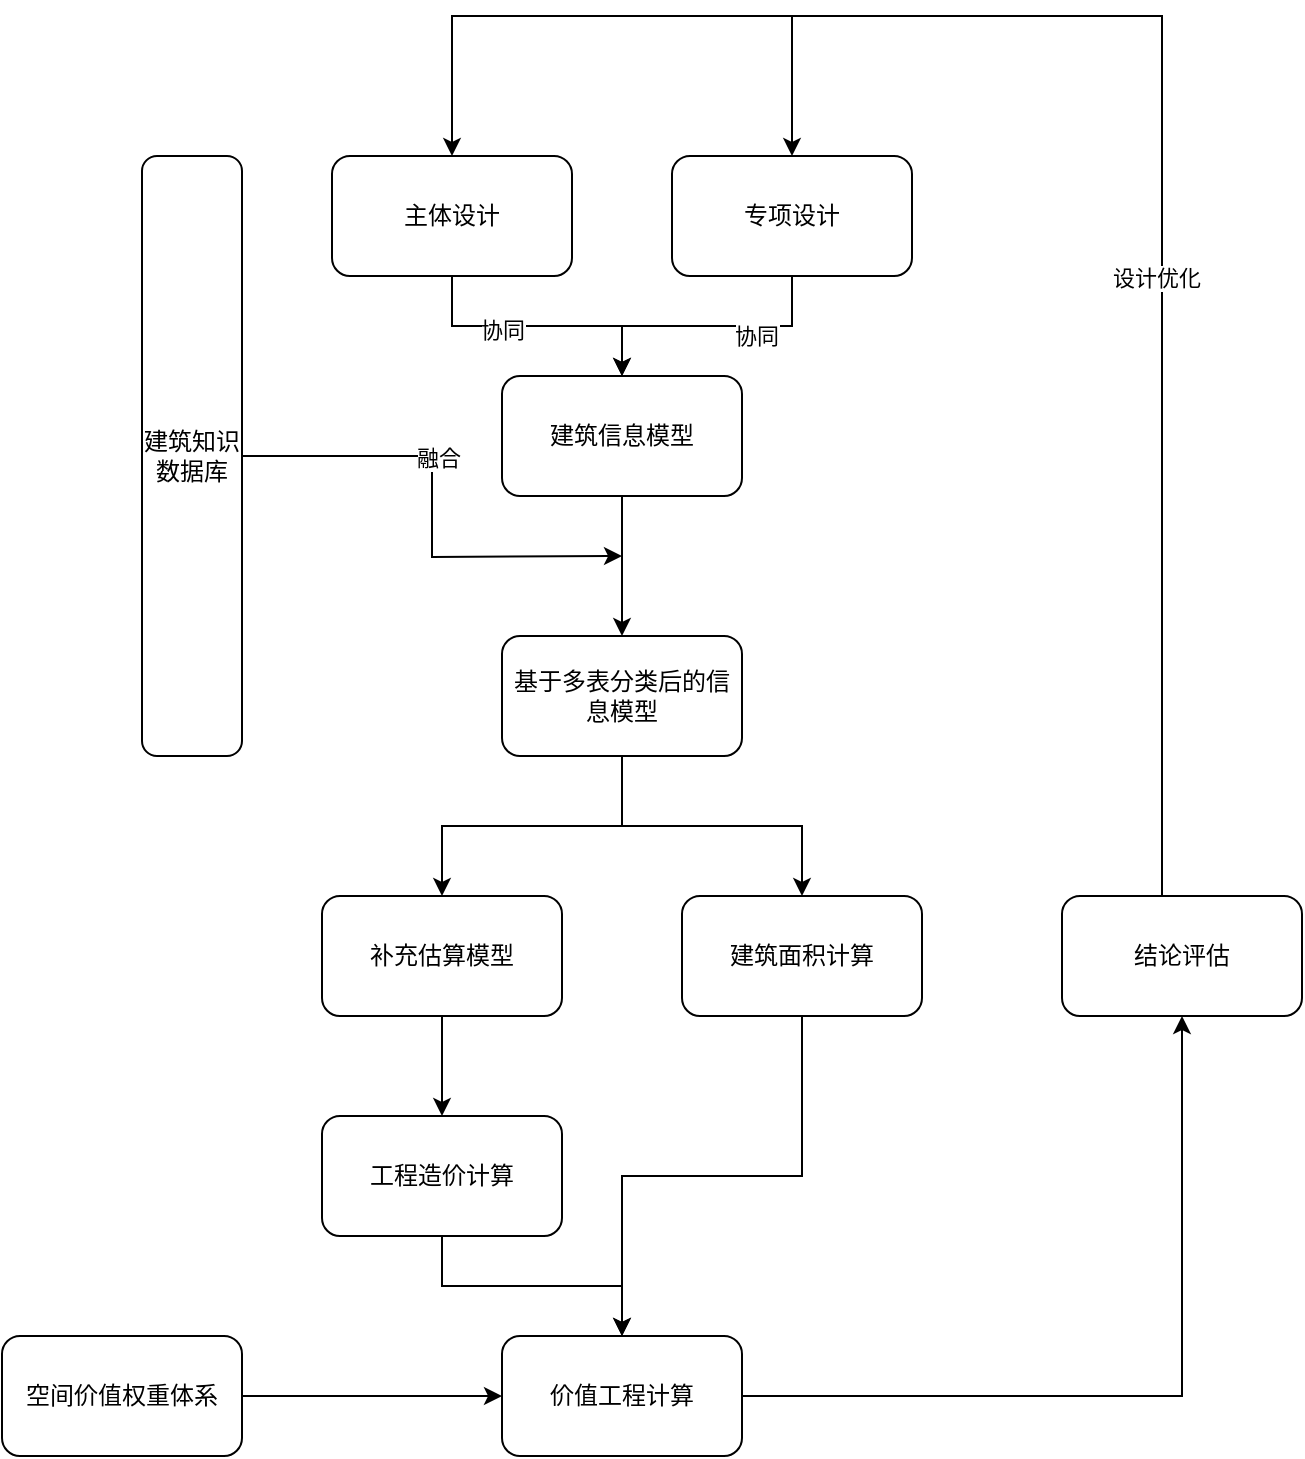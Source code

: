 <mxfile version="14.4.9" type="github">
  <diagram id="Zwmk1Ua1VInoO6paGABp" name="Page-1">
    <mxGraphModel dx="1169" dy="860" grid="0" gridSize="10" guides="1" tooltips="1" connect="1" arrows="1" fold="1" page="1" pageScale="1" pageWidth="827" pageHeight="1169" math="0" shadow="0">
      <root>
        <mxCell id="0" />
        <mxCell id="1" parent="0" />
        <mxCell id="o77ZV5PtucXKDw3JcTg2-12" style="edgeStyle=orthogonalEdgeStyle;rounded=0;orthogonalLoop=1;jettySize=auto;html=1;" edge="1" parent="1" source="o77ZV5PtucXKDw3JcTg2-1" target="o77ZV5PtucXKDw3JcTg2-11">
          <mxGeometry relative="1" as="geometry" />
        </mxCell>
        <mxCell id="o77ZV5PtucXKDw3JcTg2-1" value="建筑信息模型" style="rounded=1;whiteSpace=wrap;html=1;" vertex="1" parent="1">
          <mxGeometry x="340" y="230" width="120" height="60" as="geometry" />
        </mxCell>
        <mxCell id="o77ZV5PtucXKDw3JcTg2-5" style="edgeStyle=orthogonalEdgeStyle;rounded=0;orthogonalLoop=1;jettySize=auto;html=1;" edge="1" parent="1" source="o77ZV5PtucXKDw3JcTg2-2" target="o77ZV5PtucXKDw3JcTg2-1">
          <mxGeometry relative="1" as="geometry" />
        </mxCell>
        <mxCell id="o77ZV5PtucXKDw3JcTg2-8" value="协同" style="edgeLabel;html=1;align=center;verticalAlign=middle;resizable=0;points=[];" vertex="1" connectable="0" parent="o77ZV5PtucXKDw3JcTg2-5">
          <mxGeometry x="-0.259" y="-2" relative="1" as="geometry">
            <mxPoint as="offset" />
          </mxGeometry>
        </mxCell>
        <mxCell id="o77ZV5PtucXKDw3JcTg2-2" value="主体设计" style="rounded=1;whiteSpace=wrap;html=1;" vertex="1" parent="1">
          <mxGeometry x="255" y="120" width="120" height="60" as="geometry" />
        </mxCell>
        <mxCell id="o77ZV5PtucXKDw3JcTg2-6" style="edgeStyle=orthogonalEdgeStyle;rounded=0;orthogonalLoop=1;jettySize=auto;html=1;entryX=0.5;entryY=0;entryDx=0;entryDy=0;" edge="1" parent="1" source="o77ZV5PtucXKDw3JcTg2-3" target="o77ZV5PtucXKDw3JcTg2-1">
          <mxGeometry relative="1" as="geometry" />
        </mxCell>
        <mxCell id="o77ZV5PtucXKDw3JcTg2-9" value="协同" style="edgeLabel;html=1;align=center;verticalAlign=middle;resizable=0;points=[];" vertex="1" connectable="0" parent="o77ZV5PtucXKDw3JcTg2-6">
          <mxGeometry x="-0.363" y="5" relative="1" as="geometry">
            <mxPoint as="offset" />
          </mxGeometry>
        </mxCell>
        <mxCell id="o77ZV5PtucXKDw3JcTg2-3" value="专项设计" style="rounded=1;whiteSpace=wrap;html=1;" vertex="1" parent="1">
          <mxGeometry x="425" y="120" width="120" height="60" as="geometry" />
        </mxCell>
        <mxCell id="o77ZV5PtucXKDw3JcTg2-10" style="edgeStyle=orthogonalEdgeStyle;rounded=0;orthogonalLoop=1;jettySize=auto;html=1;" edge="1" parent="1" source="o77ZV5PtucXKDw3JcTg2-4">
          <mxGeometry relative="1" as="geometry">
            <mxPoint x="400" y="320" as="targetPoint" />
          </mxGeometry>
        </mxCell>
        <mxCell id="o77ZV5PtucXKDw3JcTg2-13" value="融合" style="edgeLabel;html=1;align=center;verticalAlign=middle;resizable=0;points=[];" vertex="1" connectable="0" parent="o77ZV5PtucXKDw3JcTg2-10">
          <mxGeometry x="-0.206" y="3" relative="1" as="geometry">
            <mxPoint as="offset" />
          </mxGeometry>
        </mxCell>
        <mxCell id="o77ZV5PtucXKDw3JcTg2-4" value="建筑知识数据库" style="rounded=1;whiteSpace=wrap;html=1;" vertex="1" parent="1">
          <mxGeometry x="160" y="120" width="50" height="300" as="geometry" />
        </mxCell>
        <mxCell id="o77ZV5PtucXKDw3JcTg2-16" style="edgeStyle=orthogonalEdgeStyle;rounded=0;orthogonalLoop=1;jettySize=auto;html=1;" edge="1" parent="1" source="o77ZV5PtucXKDw3JcTg2-11" target="o77ZV5PtucXKDw3JcTg2-15">
          <mxGeometry relative="1" as="geometry" />
        </mxCell>
        <mxCell id="o77ZV5PtucXKDw3JcTg2-18" style="edgeStyle=orthogonalEdgeStyle;rounded=0;orthogonalLoop=1;jettySize=auto;html=1;" edge="1" parent="1" source="o77ZV5PtucXKDw3JcTg2-11" target="o77ZV5PtucXKDw3JcTg2-17">
          <mxGeometry relative="1" as="geometry" />
        </mxCell>
        <mxCell id="o77ZV5PtucXKDw3JcTg2-11" value="基于多表分类后的信息模型" style="rounded=1;whiteSpace=wrap;html=1;" vertex="1" parent="1">
          <mxGeometry x="340" y="360" width="120" height="60" as="geometry" />
        </mxCell>
        <mxCell id="o77ZV5PtucXKDw3JcTg2-21" style="edgeStyle=orthogonalEdgeStyle;rounded=0;orthogonalLoop=1;jettySize=auto;html=1;" edge="1" parent="1" source="o77ZV5PtucXKDw3JcTg2-14" target="o77ZV5PtucXKDw3JcTg2-20">
          <mxGeometry relative="1" as="geometry" />
        </mxCell>
        <mxCell id="o77ZV5PtucXKDw3JcTg2-14" value="工程造价计算" style="rounded=1;whiteSpace=wrap;html=1;" vertex="1" parent="1">
          <mxGeometry x="250" y="600" width="120" height="60" as="geometry" />
        </mxCell>
        <mxCell id="o77ZV5PtucXKDw3JcTg2-22" style="edgeStyle=orthogonalEdgeStyle;rounded=0;orthogonalLoop=1;jettySize=auto;html=1;entryX=0.5;entryY=0;entryDx=0;entryDy=0;" edge="1" parent="1" source="o77ZV5PtucXKDw3JcTg2-15" target="o77ZV5PtucXKDw3JcTg2-20">
          <mxGeometry relative="1" as="geometry" />
        </mxCell>
        <mxCell id="o77ZV5PtucXKDw3JcTg2-15" value="建筑面积计算" style="rounded=1;whiteSpace=wrap;html=1;" vertex="1" parent="1">
          <mxGeometry x="430" y="490" width="120" height="60" as="geometry" />
        </mxCell>
        <mxCell id="o77ZV5PtucXKDw3JcTg2-19" style="edgeStyle=orthogonalEdgeStyle;rounded=0;orthogonalLoop=1;jettySize=auto;html=1;entryX=0.5;entryY=0;entryDx=0;entryDy=0;" edge="1" parent="1" source="o77ZV5PtucXKDw3JcTg2-17" target="o77ZV5PtucXKDw3JcTg2-14">
          <mxGeometry relative="1" as="geometry" />
        </mxCell>
        <mxCell id="o77ZV5PtucXKDw3JcTg2-17" value="补充估算模型" style="rounded=1;whiteSpace=wrap;html=1;" vertex="1" parent="1">
          <mxGeometry x="250" y="490" width="120" height="60" as="geometry" />
        </mxCell>
        <mxCell id="o77ZV5PtucXKDw3JcTg2-26" style="edgeStyle=orthogonalEdgeStyle;rounded=0;orthogonalLoop=1;jettySize=auto;html=1;entryX=0.5;entryY=1;entryDx=0;entryDy=0;" edge="1" parent="1" source="o77ZV5PtucXKDw3JcTg2-20" target="o77ZV5PtucXKDw3JcTg2-25">
          <mxGeometry relative="1" as="geometry" />
        </mxCell>
        <mxCell id="o77ZV5PtucXKDw3JcTg2-20" value="价值工程计算" style="rounded=1;whiteSpace=wrap;html=1;" vertex="1" parent="1">
          <mxGeometry x="340" y="710" width="120" height="60" as="geometry" />
        </mxCell>
        <mxCell id="o77ZV5PtucXKDw3JcTg2-24" style="edgeStyle=orthogonalEdgeStyle;rounded=0;orthogonalLoop=1;jettySize=auto;html=1;" edge="1" parent="1" source="o77ZV5PtucXKDw3JcTg2-23" target="o77ZV5PtucXKDw3JcTg2-20">
          <mxGeometry relative="1" as="geometry" />
        </mxCell>
        <mxCell id="o77ZV5PtucXKDw3JcTg2-23" value="空间价值权重体系" style="rounded=1;whiteSpace=wrap;html=1;" vertex="1" parent="1">
          <mxGeometry x="90" y="710" width="120" height="60" as="geometry" />
        </mxCell>
        <mxCell id="o77ZV5PtucXKDw3JcTg2-27" style="edgeStyle=orthogonalEdgeStyle;rounded=0;orthogonalLoop=1;jettySize=auto;html=1;entryX=0.5;entryY=0;entryDx=0;entryDy=0;" edge="1" parent="1" source="o77ZV5PtucXKDw3JcTg2-25" target="o77ZV5PtucXKDw3JcTg2-3">
          <mxGeometry relative="1" as="geometry">
            <Array as="points">
              <mxPoint x="670" y="50" />
              <mxPoint x="485" y="50" />
            </Array>
          </mxGeometry>
        </mxCell>
        <mxCell id="o77ZV5PtucXKDw3JcTg2-28" style="edgeStyle=orthogonalEdgeStyle;rounded=0;orthogonalLoop=1;jettySize=auto;html=1;entryX=0.5;entryY=0;entryDx=0;entryDy=0;" edge="1" parent="1" source="o77ZV5PtucXKDw3JcTg2-25" target="o77ZV5PtucXKDw3JcTg2-2">
          <mxGeometry relative="1" as="geometry">
            <Array as="points">
              <mxPoint x="670" y="50" />
              <mxPoint x="315" y="50" />
            </Array>
          </mxGeometry>
        </mxCell>
        <mxCell id="o77ZV5PtucXKDw3JcTg2-30" value="设计优化" style="edgeLabel;html=1;align=center;verticalAlign=middle;resizable=0;points=[];" vertex="1" connectable="0" parent="o77ZV5PtucXKDw3JcTg2-28">
          <mxGeometry x="-0.285" y="3" relative="1" as="geometry">
            <mxPoint as="offset" />
          </mxGeometry>
        </mxCell>
        <mxCell id="o77ZV5PtucXKDw3JcTg2-25" value="结论评估" style="rounded=1;whiteSpace=wrap;html=1;" vertex="1" parent="1">
          <mxGeometry x="620" y="490" width="120" height="60" as="geometry" />
        </mxCell>
      </root>
    </mxGraphModel>
  </diagram>
</mxfile>
